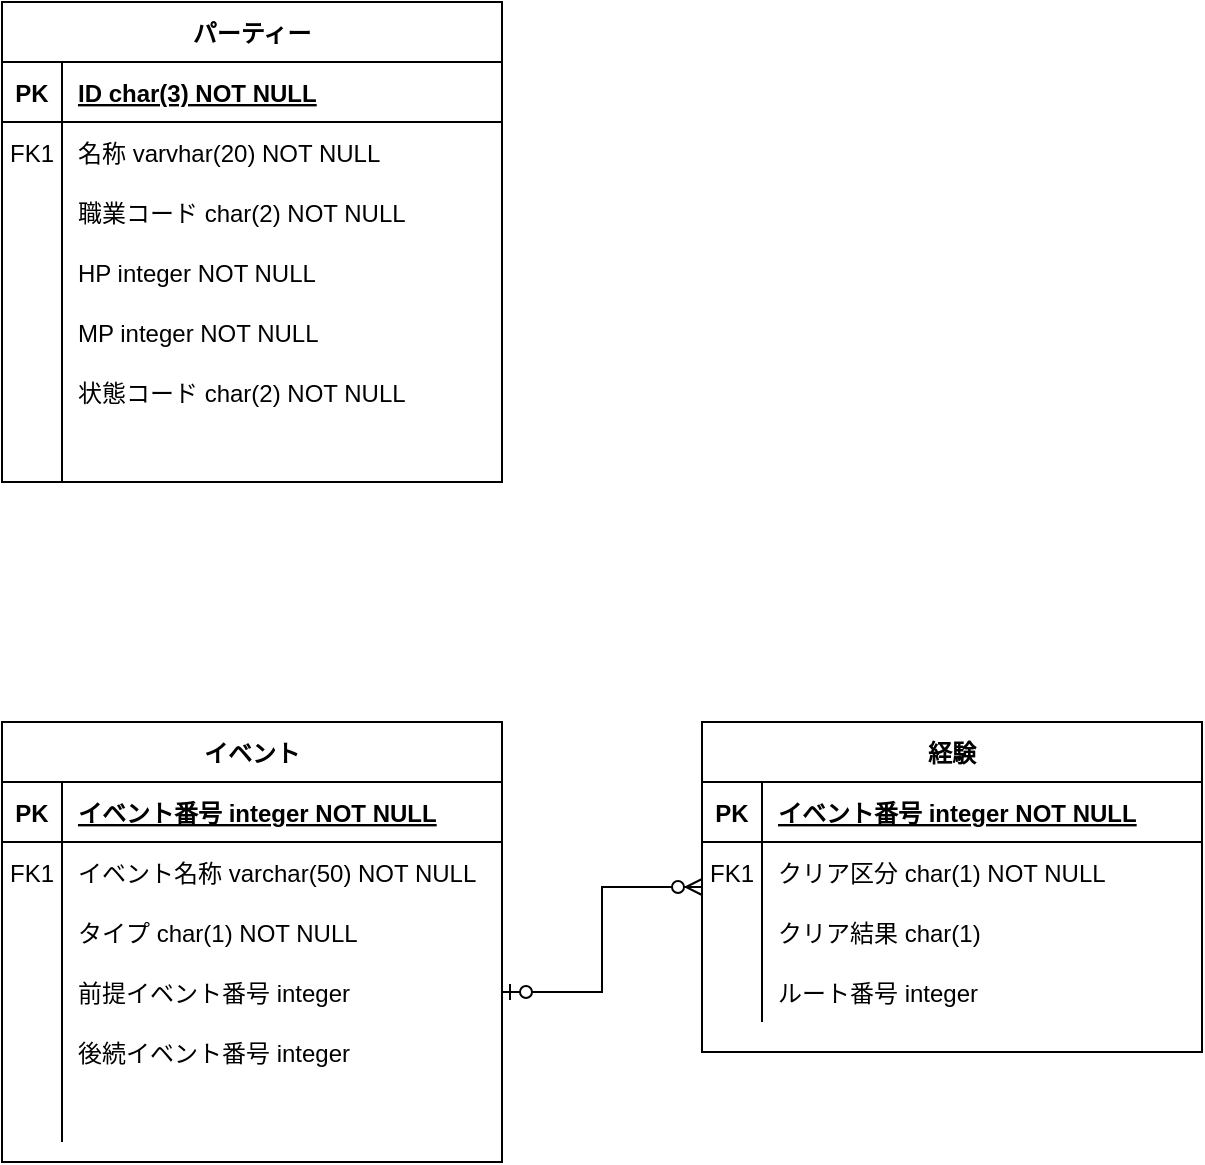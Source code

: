 <mxfile version="13.7.3" type="device"><diagram id="R2lEEEUBdFMjLlhIrx00" name="Page-1"><mxGraphModel dx="383" dy="1778" grid="1" gridSize="10" guides="1" tooltips="1" connect="1" arrows="1" fold="1" page="1" pageScale="1" pageWidth="850" pageHeight="1100" math="0" shadow="0" extFonts="Permanent Marker^https://fonts.googleapis.com/css?family=Permanent+Marker"><root><mxCell id="0"/><mxCell id="1" parent="0"/><mxCell id="9LnHIHLW-b0bhz4iHMEQ-49" style="edgeStyle=orthogonalEdgeStyle;rounded=0;orthogonalLoop=1;jettySize=auto;html=1;endArrow=ERzeroToMany;endFill=1;startArrow=ERzeroToOne;startFill=1;exitX=1;exitY=0.5;exitDx=0;exitDy=0;" parent="1" source="9LnHIHLW-b0bhz4iHMEQ-38" target="9LnHIHLW-b0bhz4iHMEQ-1" edge="1"><mxGeometry relative="1" as="geometry"/></mxCell><mxCell id="9LnHIHLW-b0bhz4iHMEQ-59" value="" style="shape=partialRectangle;overflow=hidden;connectable=0;fillColor=none;top=0;left=0;bottom=0;right=0;" parent="1" vertex="1"><mxGeometry x="190" y="-170" width="30" height="30" as="geometry"/></mxCell><mxCell id="9LnHIHLW-b0bhz4iHMEQ-23" value="イベント" style="shape=table;startSize=30;container=1;collapsible=1;childLayout=tableLayout;fixedRows=1;rowLines=0;fontStyle=1;align=center;resizeLast=1;" parent="1" vertex="1"><mxGeometry x="160" y="-160" width="250" height="220" as="geometry"><mxRectangle x="425" y="30" width="70" height="30" as="alternateBounds"/></mxGeometry></mxCell><mxCell id="9LnHIHLW-b0bhz4iHMEQ-24" value="" style="shape=partialRectangle;collapsible=0;dropTarget=0;pointerEvents=0;fillColor=none;points=[[0,0.5],[1,0.5]];portConstraint=eastwest;top=0;left=0;right=0;bottom=1;" parent="9LnHIHLW-b0bhz4iHMEQ-23" vertex="1"><mxGeometry y="30" width="250" height="30" as="geometry"/></mxCell><mxCell id="9LnHIHLW-b0bhz4iHMEQ-25" value="PK" style="shape=partialRectangle;overflow=hidden;connectable=0;fillColor=none;top=0;left=0;bottom=0;right=0;fontStyle=1;" parent="9LnHIHLW-b0bhz4iHMEQ-24" vertex="1"><mxGeometry width="30" height="30" as="geometry"/></mxCell><mxCell id="9LnHIHLW-b0bhz4iHMEQ-26" value="イベント番号 integer NOT NULL" style="shape=partialRectangle;overflow=hidden;connectable=0;fillColor=none;top=0;left=0;bottom=0;right=0;align=left;spacingLeft=6;fontStyle=5;" parent="9LnHIHLW-b0bhz4iHMEQ-24" vertex="1"><mxGeometry x="30" width="220" height="30" as="geometry"/></mxCell><mxCell id="9LnHIHLW-b0bhz4iHMEQ-27" value="" style="shape=partialRectangle;collapsible=0;dropTarget=0;pointerEvents=0;fillColor=none;points=[[0,0.5],[1,0.5]];portConstraint=eastwest;top=0;left=0;right=0;bottom=0;" parent="9LnHIHLW-b0bhz4iHMEQ-23" vertex="1"><mxGeometry y="60" width="250" height="30" as="geometry"/></mxCell><mxCell id="9LnHIHLW-b0bhz4iHMEQ-28" value="FK1" style="shape=partialRectangle;overflow=hidden;connectable=0;fillColor=none;top=0;left=0;bottom=0;right=0;" parent="9LnHIHLW-b0bhz4iHMEQ-27" vertex="1"><mxGeometry width="30" height="30" as="geometry"/></mxCell><mxCell id="9LnHIHLW-b0bhz4iHMEQ-29" value="イベント名称 varchar(50) NOT NULL" style="shape=partialRectangle;overflow=hidden;connectable=0;fillColor=none;top=0;left=0;bottom=0;right=0;align=left;spacingLeft=6;" parent="9LnHIHLW-b0bhz4iHMEQ-27" vertex="1"><mxGeometry x="30" width="220" height="30" as="geometry"/></mxCell><mxCell id="9LnHIHLW-b0bhz4iHMEQ-30" value="" style="shape=partialRectangle;collapsible=0;dropTarget=0;pointerEvents=0;fillColor=none;points=[[0,0.5],[1,0.5]];portConstraint=eastwest;top=0;left=0;right=0;bottom=0;" parent="9LnHIHLW-b0bhz4iHMEQ-23" vertex="1"><mxGeometry y="90" width="250" height="30" as="geometry"/></mxCell><mxCell id="9LnHIHLW-b0bhz4iHMEQ-31" value="" style="shape=partialRectangle;overflow=hidden;connectable=0;fillColor=none;top=0;left=0;bottom=0;right=0;" parent="9LnHIHLW-b0bhz4iHMEQ-30" vertex="1"><mxGeometry width="30" height="30" as="geometry"/></mxCell><mxCell id="9LnHIHLW-b0bhz4iHMEQ-32" value="タイプ char(1) NOT NULL" style="shape=partialRectangle;overflow=hidden;connectable=0;fillColor=none;top=0;left=0;bottom=0;right=0;align=left;spacingLeft=6;" parent="9LnHIHLW-b0bhz4iHMEQ-30" vertex="1"><mxGeometry x="30" width="220" height="30" as="geometry"/></mxCell><mxCell id="9LnHIHLW-b0bhz4iHMEQ-38" value="" style="shape=partialRectangle;collapsible=0;dropTarget=0;pointerEvents=0;fillColor=none;points=[[0,0.5],[1,0.5]];portConstraint=eastwest;top=0;left=0;right=0;bottom=0;" parent="9LnHIHLW-b0bhz4iHMEQ-23" vertex="1"><mxGeometry y="120" width="250" height="30" as="geometry"/></mxCell><mxCell id="9LnHIHLW-b0bhz4iHMEQ-39" value="" style="shape=partialRectangle;overflow=hidden;connectable=0;fillColor=none;top=0;left=0;bottom=0;right=0;" parent="9LnHIHLW-b0bhz4iHMEQ-38" vertex="1"><mxGeometry width="30" height="30" as="geometry"/></mxCell><mxCell id="9LnHIHLW-b0bhz4iHMEQ-40" value="前提イベント番号 integer" style="shape=partialRectangle;overflow=hidden;connectable=0;fillColor=none;top=0;left=0;bottom=0;right=0;align=left;spacingLeft=6;" parent="9LnHIHLW-b0bhz4iHMEQ-38" vertex="1"><mxGeometry x="30" width="220" height="30" as="geometry"/></mxCell><mxCell id="9LnHIHLW-b0bhz4iHMEQ-41" value="" style="shape=partialRectangle;collapsible=0;dropTarget=0;pointerEvents=0;fillColor=none;points=[[0,0.5],[1,0.5]];portConstraint=eastwest;top=0;left=0;right=0;bottom=0;" parent="9LnHIHLW-b0bhz4iHMEQ-23" vertex="1"><mxGeometry y="150" width="250" height="30" as="geometry"/></mxCell><mxCell id="9LnHIHLW-b0bhz4iHMEQ-42" value="" style="shape=partialRectangle;overflow=hidden;connectable=0;fillColor=none;top=0;left=0;bottom=0;right=0;" parent="9LnHIHLW-b0bhz4iHMEQ-41" vertex="1"><mxGeometry width="30" height="30" as="geometry"/></mxCell><mxCell id="9LnHIHLW-b0bhz4iHMEQ-43" value="後続イベント番号 integer" style="shape=partialRectangle;overflow=hidden;connectable=0;fillColor=none;top=0;left=0;bottom=0;right=0;align=left;spacingLeft=6;" parent="9LnHIHLW-b0bhz4iHMEQ-41" vertex="1"><mxGeometry x="30" width="220" height="30" as="geometry"/></mxCell><mxCell id="9LnHIHLW-b0bhz4iHMEQ-44" value="" style="shape=partialRectangle;collapsible=0;dropTarget=0;pointerEvents=0;fillColor=none;points=[[0,0.5],[1,0.5]];portConstraint=eastwest;top=0;left=0;right=0;bottom=0;" parent="9LnHIHLW-b0bhz4iHMEQ-23" vertex="1"><mxGeometry y="180" width="250" height="30" as="geometry"/></mxCell><mxCell id="9LnHIHLW-b0bhz4iHMEQ-45" value="" style="shape=partialRectangle;overflow=hidden;connectable=0;fillColor=none;top=0;left=0;bottom=0;right=0;" parent="9LnHIHLW-b0bhz4iHMEQ-44" vertex="1"><mxGeometry width="30" height="30" as="geometry"/></mxCell><mxCell id="9LnHIHLW-b0bhz4iHMEQ-46" value="" style="shape=partialRectangle;overflow=hidden;connectable=0;fillColor=none;top=0;left=0;bottom=0;right=0;align=left;spacingLeft=6;" parent="9LnHIHLW-b0bhz4iHMEQ-44" vertex="1"><mxGeometry x="30" width="220" height="30" as="geometry"/></mxCell><mxCell id="9LnHIHLW-b0bhz4iHMEQ-1" value="経験" style="shape=table;startSize=30;container=1;collapsible=1;childLayout=tableLayout;fixedRows=1;rowLines=0;fontStyle=1;align=center;resizeLast=1;" parent="1" vertex="1"><mxGeometry x="510" y="-160" width="250" height="165" as="geometry"><mxRectangle x="680" y="30" width="90" height="30" as="alternateBounds"/></mxGeometry></mxCell><mxCell id="9LnHIHLW-b0bhz4iHMEQ-2" value="" style="shape=partialRectangle;collapsible=0;dropTarget=0;pointerEvents=0;fillColor=none;points=[[0,0.5],[1,0.5]];portConstraint=eastwest;top=0;left=0;right=0;bottom=1;" parent="9LnHIHLW-b0bhz4iHMEQ-1" vertex="1"><mxGeometry y="30" width="250" height="30" as="geometry"/></mxCell><mxCell id="9LnHIHLW-b0bhz4iHMEQ-3" value="PK" style="shape=partialRectangle;overflow=hidden;connectable=0;fillColor=none;top=0;left=0;bottom=0;right=0;fontStyle=1;" parent="9LnHIHLW-b0bhz4iHMEQ-2" vertex="1"><mxGeometry width="30" height="30" as="geometry"/></mxCell><mxCell id="9LnHIHLW-b0bhz4iHMEQ-4" value="イベント番号 integer NOT NULL" style="shape=partialRectangle;overflow=hidden;connectable=0;fillColor=none;top=0;left=0;bottom=0;right=0;align=left;spacingLeft=6;fontStyle=5;" parent="9LnHIHLW-b0bhz4iHMEQ-2" vertex="1"><mxGeometry x="30" width="220" height="30" as="geometry"/></mxCell><mxCell id="9LnHIHLW-b0bhz4iHMEQ-5" value="" style="shape=partialRectangle;collapsible=0;dropTarget=0;pointerEvents=0;fillColor=none;points=[[0,0.5],[1,0.5]];portConstraint=eastwest;top=0;left=0;right=0;bottom=0;" parent="9LnHIHLW-b0bhz4iHMEQ-1" vertex="1"><mxGeometry y="60" width="250" height="30" as="geometry"/></mxCell><mxCell id="9LnHIHLW-b0bhz4iHMEQ-6" value="FK1" style="shape=partialRectangle;overflow=hidden;connectable=0;fillColor=none;top=0;left=0;bottom=0;right=0;" parent="9LnHIHLW-b0bhz4iHMEQ-5" vertex="1"><mxGeometry width="30" height="30" as="geometry"/></mxCell><mxCell id="9LnHIHLW-b0bhz4iHMEQ-7" value="クリア区分 char(1) NOT NULL" style="shape=partialRectangle;overflow=hidden;connectable=0;fillColor=none;top=0;left=0;bottom=0;right=0;align=left;spacingLeft=6;" parent="9LnHIHLW-b0bhz4iHMEQ-5" vertex="1"><mxGeometry x="30" width="220" height="30" as="geometry"/></mxCell><mxCell id="9LnHIHLW-b0bhz4iHMEQ-8" value="" style="shape=partialRectangle;collapsible=0;dropTarget=0;pointerEvents=0;fillColor=none;points=[[0,0.5],[1,0.5]];portConstraint=eastwest;top=0;left=0;right=0;bottom=0;" parent="9LnHIHLW-b0bhz4iHMEQ-1" vertex="1"><mxGeometry y="90" width="250" height="30" as="geometry"/></mxCell><mxCell id="9LnHIHLW-b0bhz4iHMEQ-9" value="" style="shape=partialRectangle;overflow=hidden;connectable=0;fillColor=none;top=0;left=0;bottom=0;right=0;" parent="9LnHIHLW-b0bhz4iHMEQ-8" vertex="1"><mxGeometry width="30" height="30" as="geometry"/></mxCell><mxCell id="9LnHIHLW-b0bhz4iHMEQ-10" value="クリア結果 char(1)" style="shape=partialRectangle;overflow=hidden;connectable=0;fillColor=none;top=0;left=0;bottom=0;right=0;align=left;spacingLeft=6;" parent="9LnHIHLW-b0bhz4iHMEQ-8" vertex="1"><mxGeometry x="30" width="220" height="30" as="geometry"/></mxCell><mxCell id="9LnHIHLW-b0bhz4iHMEQ-73" value="" style="shape=partialRectangle;collapsible=0;dropTarget=0;pointerEvents=0;fillColor=none;points=[[0,0.5],[1,0.5]];portConstraint=eastwest;top=0;left=0;right=0;bottom=0;" parent="9LnHIHLW-b0bhz4iHMEQ-1" vertex="1"><mxGeometry y="120" width="250" height="30" as="geometry"/></mxCell><mxCell id="9LnHIHLW-b0bhz4iHMEQ-74" value="" style="shape=partialRectangle;overflow=hidden;connectable=0;fillColor=none;top=0;left=0;bottom=0;right=0;" parent="9LnHIHLW-b0bhz4iHMEQ-73" vertex="1"><mxGeometry width="30" height="30" as="geometry"/></mxCell><mxCell id="9LnHIHLW-b0bhz4iHMEQ-75" value="ルート番号 integer" style="shape=partialRectangle;overflow=hidden;connectable=0;fillColor=none;top=0;left=0;bottom=0;right=0;align=left;spacingLeft=6;" parent="9LnHIHLW-b0bhz4iHMEQ-73" vertex="1"><mxGeometry x="30" width="220" height="30" as="geometry"/></mxCell><mxCell id="C-vyLk0tnHw3VtMMgP7b-13" value="パーティー" style="shape=table;startSize=30;container=1;collapsible=1;childLayout=tableLayout;fixedRows=1;rowLines=0;fontStyle=1;align=center;resizeLast=1;" parent="1" vertex="1"><mxGeometry x="160" y="-520" width="250" height="240" as="geometry"><mxRectangle x="680" y="30" width="90" height="30" as="alternateBounds"/></mxGeometry></mxCell><mxCell id="C-vyLk0tnHw3VtMMgP7b-14" value="" style="shape=partialRectangle;collapsible=0;dropTarget=0;pointerEvents=0;fillColor=none;points=[[0,0.5],[1,0.5]];portConstraint=eastwest;top=0;left=0;right=0;bottom=1;" parent="C-vyLk0tnHw3VtMMgP7b-13" vertex="1"><mxGeometry y="30" width="250" height="30" as="geometry"/></mxCell><mxCell id="C-vyLk0tnHw3VtMMgP7b-15" value="PK" style="shape=partialRectangle;overflow=hidden;connectable=0;fillColor=none;top=0;left=0;bottom=0;right=0;fontStyle=1;" parent="C-vyLk0tnHw3VtMMgP7b-14" vertex="1"><mxGeometry width="30" height="30" as="geometry"/></mxCell><mxCell id="C-vyLk0tnHw3VtMMgP7b-16" value="ID char(3) NOT NULL" style="shape=partialRectangle;overflow=hidden;connectable=0;fillColor=none;top=0;left=0;bottom=0;right=0;align=left;spacingLeft=6;fontStyle=5;" parent="C-vyLk0tnHw3VtMMgP7b-14" vertex="1"><mxGeometry x="30" width="220" height="30" as="geometry"/></mxCell><mxCell id="C-vyLk0tnHw3VtMMgP7b-17" value="" style="shape=partialRectangle;collapsible=0;dropTarget=0;pointerEvents=0;fillColor=none;points=[[0,0.5],[1,0.5]];portConstraint=eastwest;top=0;left=0;right=0;bottom=0;" parent="C-vyLk0tnHw3VtMMgP7b-13" vertex="1"><mxGeometry y="60" width="250" height="30" as="geometry"/></mxCell><mxCell id="C-vyLk0tnHw3VtMMgP7b-18" value="FK1" style="shape=partialRectangle;overflow=hidden;connectable=0;fillColor=none;top=0;left=0;bottom=0;right=0;" parent="C-vyLk0tnHw3VtMMgP7b-17" vertex="1"><mxGeometry width="30" height="30" as="geometry"/></mxCell><mxCell id="C-vyLk0tnHw3VtMMgP7b-19" value="名称 varvhar(20) NOT NULL" style="shape=partialRectangle;overflow=hidden;connectable=0;fillColor=none;top=0;left=0;bottom=0;right=0;align=left;spacingLeft=6;" parent="C-vyLk0tnHw3VtMMgP7b-17" vertex="1"><mxGeometry x="30" width="220" height="30" as="geometry"/></mxCell><mxCell id="bK1qU1NFI8u-XZeiaE1D-4" value="" style="shape=partialRectangle;collapsible=0;dropTarget=0;pointerEvents=0;fillColor=none;points=[[0,0.5],[1,0.5]];portConstraint=eastwest;top=0;left=0;right=0;bottom=0;" vertex="1" parent="C-vyLk0tnHw3VtMMgP7b-13"><mxGeometry y="90" width="250" height="30" as="geometry"/></mxCell><mxCell id="bK1qU1NFI8u-XZeiaE1D-5" value="" style="shape=partialRectangle;overflow=hidden;connectable=0;fillColor=none;top=0;left=0;bottom=0;right=0;" vertex="1" parent="bK1qU1NFI8u-XZeiaE1D-4"><mxGeometry width="30" height="30" as="geometry"/></mxCell><mxCell id="bK1qU1NFI8u-XZeiaE1D-6" value="職業コード char(2) NOT NULL" style="shape=partialRectangle;overflow=hidden;connectable=0;fillColor=none;top=0;left=0;bottom=0;right=0;align=left;spacingLeft=6;" vertex="1" parent="bK1qU1NFI8u-XZeiaE1D-4"><mxGeometry x="30" width="220" height="30" as="geometry"/></mxCell><mxCell id="C-vyLk0tnHw3VtMMgP7b-20" value="" style="shape=partialRectangle;collapsible=0;dropTarget=0;pointerEvents=0;fillColor=none;points=[[0,0.5],[1,0.5]];portConstraint=eastwest;top=0;left=0;right=0;bottom=0;" parent="C-vyLk0tnHw3VtMMgP7b-13" vertex="1"><mxGeometry y="120" width="250" height="30" as="geometry"/></mxCell><mxCell id="C-vyLk0tnHw3VtMMgP7b-21" value="" style="shape=partialRectangle;overflow=hidden;connectable=0;fillColor=none;top=0;left=0;bottom=0;right=0;" parent="C-vyLk0tnHw3VtMMgP7b-20" vertex="1"><mxGeometry width="30" height="30" as="geometry"/></mxCell><mxCell id="C-vyLk0tnHw3VtMMgP7b-22" value="HP integer NOT NULL" style="shape=partialRectangle;overflow=hidden;connectable=0;fillColor=none;top=0;left=0;bottom=0;right=0;align=left;spacingLeft=6;" parent="C-vyLk0tnHw3VtMMgP7b-20" vertex="1"><mxGeometry x="30" width="220" height="30" as="geometry"/></mxCell><mxCell id="9LnHIHLW-b0bhz4iHMEQ-64" value="" style="shape=partialRectangle;collapsible=0;dropTarget=0;pointerEvents=0;fillColor=none;points=[[0,0.5],[1,0.5]];portConstraint=eastwest;top=0;left=0;right=0;bottom=0;" parent="C-vyLk0tnHw3VtMMgP7b-13" vertex="1"><mxGeometry y="150" width="250" height="30" as="geometry"/></mxCell><mxCell id="9LnHIHLW-b0bhz4iHMEQ-65" value="" style="shape=partialRectangle;overflow=hidden;connectable=0;fillColor=none;top=0;left=0;bottom=0;right=0;" parent="9LnHIHLW-b0bhz4iHMEQ-64" vertex="1"><mxGeometry width="30" height="30" as="geometry"/></mxCell><mxCell id="9LnHIHLW-b0bhz4iHMEQ-66" value="MP integer NOT NULL" style="shape=partialRectangle;overflow=hidden;connectable=0;fillColor=none;top=0;left=0;bottom=0;right=0;align=left;spacingLeft=6;" parent="9LnHIHLW-b0bhz4iHMEQ-64" vertex="1"><mxGeometry x="30" width="220" height="30" as="geometry"/></mxCell><mxCell id="bK1qU1NFI8u-XZeiaE1D-1" value="" style="shape=partialRectangle;collapsible=0;dropTarget=0;pointerEvents=0;fillColor=none;points=[[0,0.5],[1,0.5]];portConstraint=eastwest;top=0;left=0;right=0;bottom=0;" vertex="1" parent="C-vyLk0tnHw3VtMMgP7b-13"><mxGeometry y="180" width="250" height="30" as="geometry"/></mxCell><mxCell id="bK1qU1NFI8u-XZeiaE1D-2" value="" style="shape=partialRectangle;overflow=hidden;connectable=0;fillColor=none;top=0;left=0;bottom=0;right=0;" vertex="1" parent="bK1qU1NFI8u-XZeiaE1D-1"><mxGeometry width="30" height="30" as="geometry"/></mxCell><mxCell id="bK1qU1NFI8u-XZeiaE1D-3" value="状態コード char(2) NOT NULL" style="shape=partialRectangle;overflow=hidden;connectable=0;fillColor=none;top=0;left=0;bottom=0;right=0;align=left;spacingLeft=6;" vertex="1" parent="bK1qU1NFI8u-XZeiaE1D-1"><mxGeometry x="30" width="220" height="30" as="geometry"/></mxCell><mxCell id="9LnHIHLW-b0bhz4iHMEQ-82" value="" style="shape=partialRectangle;collapsible=0;dropTarget=0;pointerEvents=0;fillColor=none;points=[[0,0.5],[1,0.5]];portConstraint=eastwest;top=0;left=0;right=0;bottom=0;" parent="C-vyLk0tnHw3VtMMgP7b-13" vertex="1"><mxGeometry y="210" width="250" height="30" as="geometry"/></mxCell><mxCell id="9LnHIHLW-b0bhz4iHMEQ-83" value="" style="shape=partialRectangle;overflow=hidden;connectable=0;fillColor=none;top=0;left=0;bottom=0;right=0;" parent="9LnHIHLW-b0bhz4iHMEQ-82" vertex="1"><mxGeometry width="30" height="30" as="geometry"/></mxCell><mxCell id="9LnHIHLW-b0bhz4iHMEQ-84" value="" style="shape=partialRectangle;overflow=hidden;connectable=0;fillColor=none;top=0;left=0;bottom=0;right=0;align=left;spacingLeft=6;" parent="9LnHIHLW-b0bhz4iHMEQ-82" vertex="1"><mxGeometry x="30" width="220" height="30" as="geometry"/></mxCell></root></mxGraphModel></diagram></mxfile>